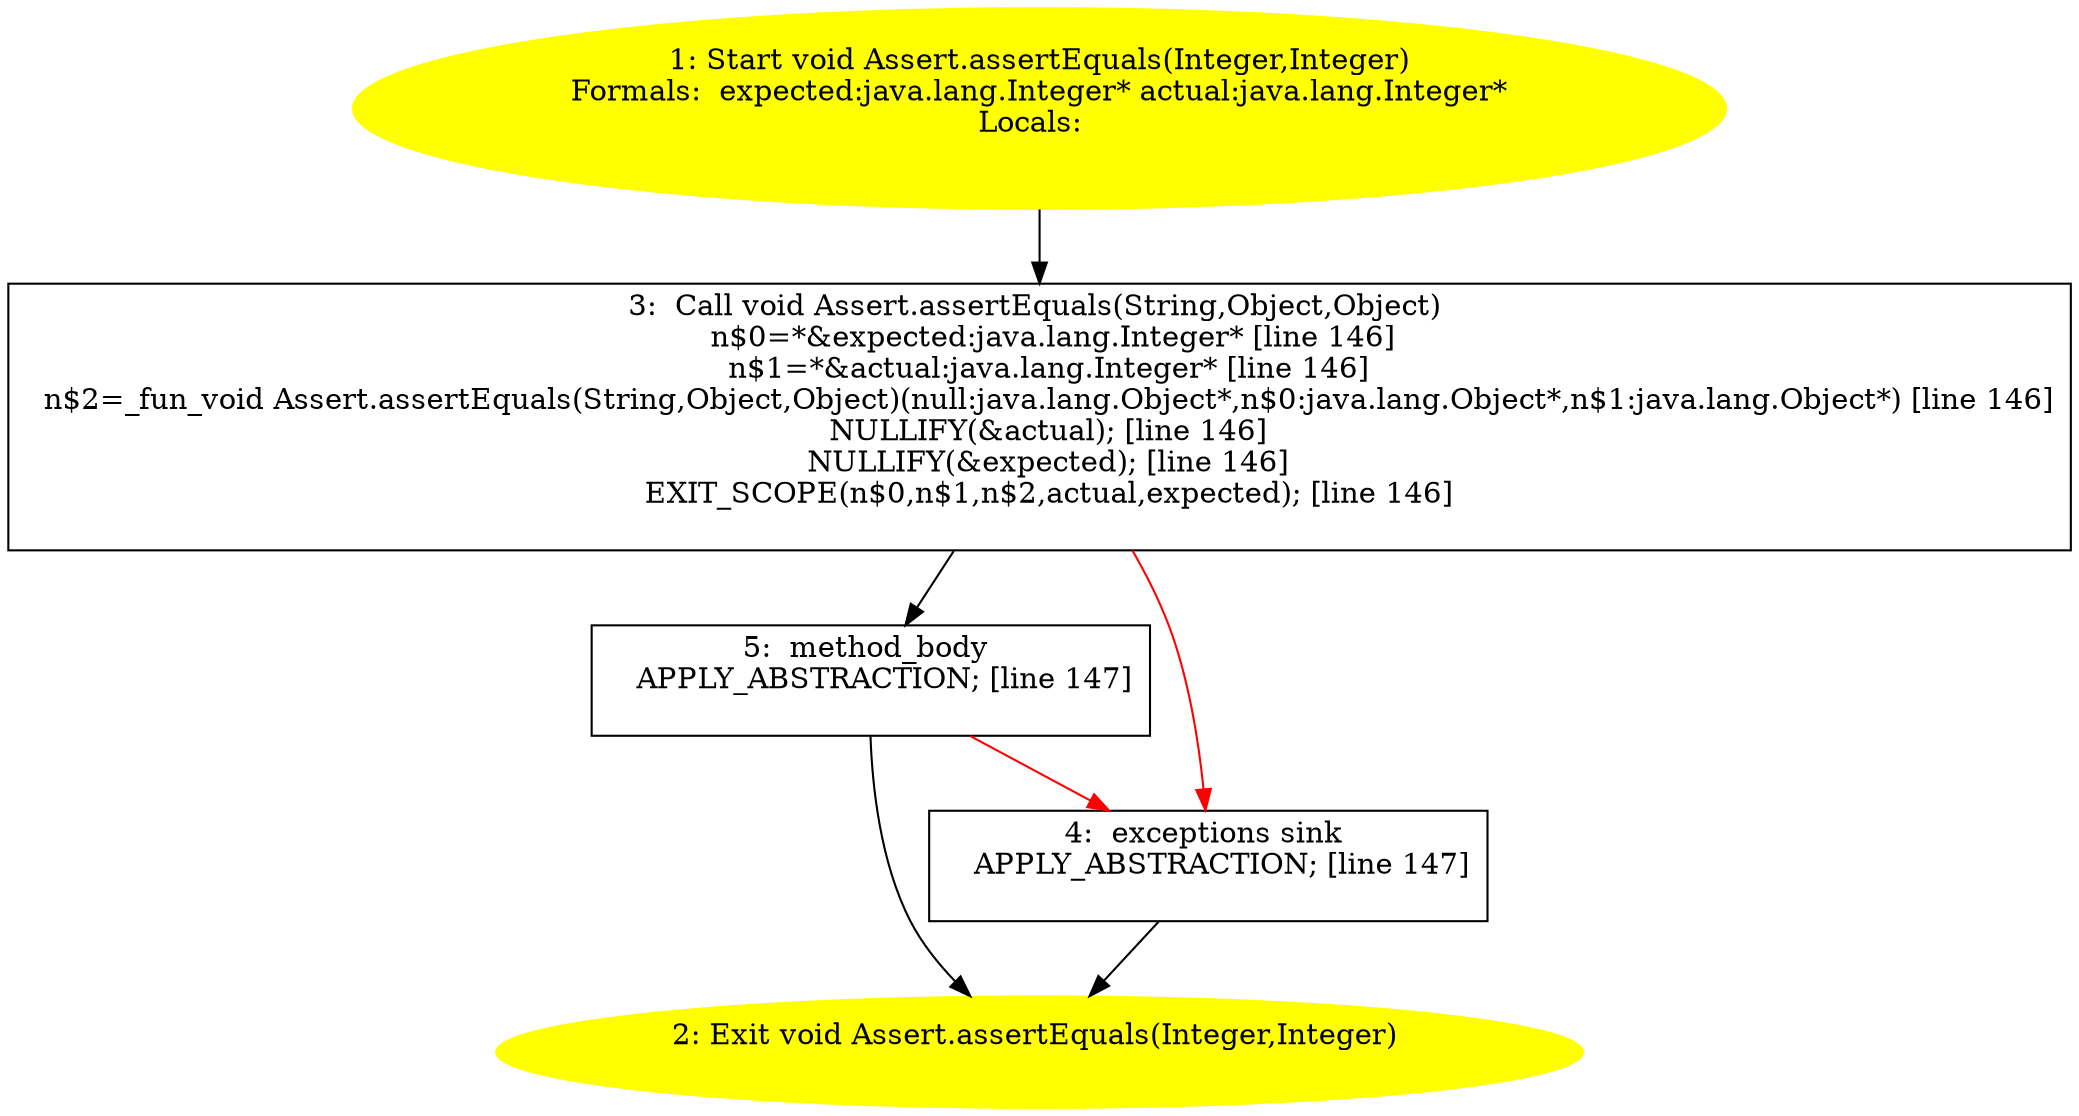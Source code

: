 /* @generated */
digraph cfg {
"org.junit.Assert.assertEquals(java.lang.Integer,java.lang.Integer):void.dfb49535f7e0987500aa59d016253f23_1" [label="1: Start void Assert.assertEquals(Integer,Integer)\nFormals:  expected:java.lang.Integer* actual:java.lang.Integer*\nLocals:  \n  " color=yellow style=filled]
	

	 "org.junit.Assert.assertEquals(java.lang.Integer,java.lang.Integer):void.dfb49535f7e0987500aa59d016253f23_1" -> "org.junit.Assert.assertEquals(java.lang.Integer,java.lang.Integer):void.dfb49535f7e0987500aa59d016253f23_3" ;
"org.junit.Assert.assertEquals(java.lang.Integer,java.lang.Integer):void.dfb49535f7e0987500aa59d016253f23_2" [label="2: Exit void Assert.assertEquals(Integer,Integer) \n  " color=yellow style=filled]
	

"org.junit.Assert.assertEquals(java.lang.Integer,java.lang.Integer):void.dfb49535f7e0987500aa59d016253f23_3" [label="3:  Call void Assert.assertEquals(String,Object,Object) \n   n$0=*&expected:java.lang.Integer* [line 146]\n  n$1=*&actual:java.lang.Integer* [line 146]\n  n$2=_fun_void Assert.assertEquals(String,Object,Object)(null:java.lang.Object*,n$0:java.lang.Object*,n$1:java.lang.Object*) [line 146]\n  NULLIFY(&actual); [line 146]\n  NULLIFY(&expected); [line 146]\n  EXIT_SCOPE(n$0,n$1,n$2,actual,expected); [line 146]\n " shape="box"]
	

	 "org.junit.Assert.assertEquals(java.lang.Integer,java.lang.Integer):void.dfb49535f7e0987500aa59d016253f23_3" -> "org.junit.Assert.assertEquals(java.lang.Integer,java.lang.Integer):void.dfb49535f7e0987500aa59d016253f23_5" ;
	 "org.junit.Assert.assertEquals(java.lang.Integer,java.lang.Integer):void.dfb49535f7e0987500aa59d016253f23_3" -> "org.junit.Assert.assertEquals(java.lang.Integer,java.lang.Integer):void.dfb49535f7e0987500aa59d016253f23_4" [color="red" ];
"org.junit.Assert.assertEquals(java.lang.Integer,java.lang.Integer):void.dfb49535f7e0987500aa59d016253f23_4" [label="4:  exceptions sink \n   APPLY_ABSTRACTION; [line 147]\n " shape="box"]
	

	 "org.junit.Assert.assertEquals(java.lang.Integer,java.lang.Integer):void.dfb49535f7e0987500aa59d016253f23_4" -> "org.junit.Assert.assertEquals(java.lang.Integer,java.lang.Integer):void.dfb49535f7e0987500aa59d016253f23_2" ;
"org.junit.Assert.assertEquals(java.lang.Integer,java.lang.Integer):void.dfb49535f7e0987500aa59d016253f23_5" [label="5:  method_body \n   APPLY_ABSTRACTION; [line 147]\n " shape="box"]
	

	 "org.junit.Assert.assertEquals(java.lang.Integer,java.lang.Integer):void.dfb49535f7e0987500aa59d016253f23_5" -> "org.junit.Assert.assertEquals(java.lang.Integer,java.lang.Integer):void.dfb49535f7e0987500aa59d016253f23_2" ;
	 "org.junit.Assert.assertEquals(java.lang.Integer,java.lang.Integer):void.dfb49535f7e0987500aa59d016253f23_5" -> "org.junit.Assert.assertEquals(java.lang.Integer,java.lang.Integer):void.dfb49535f7e0987500aa59d016253f23_4" [color="red" ];
}
